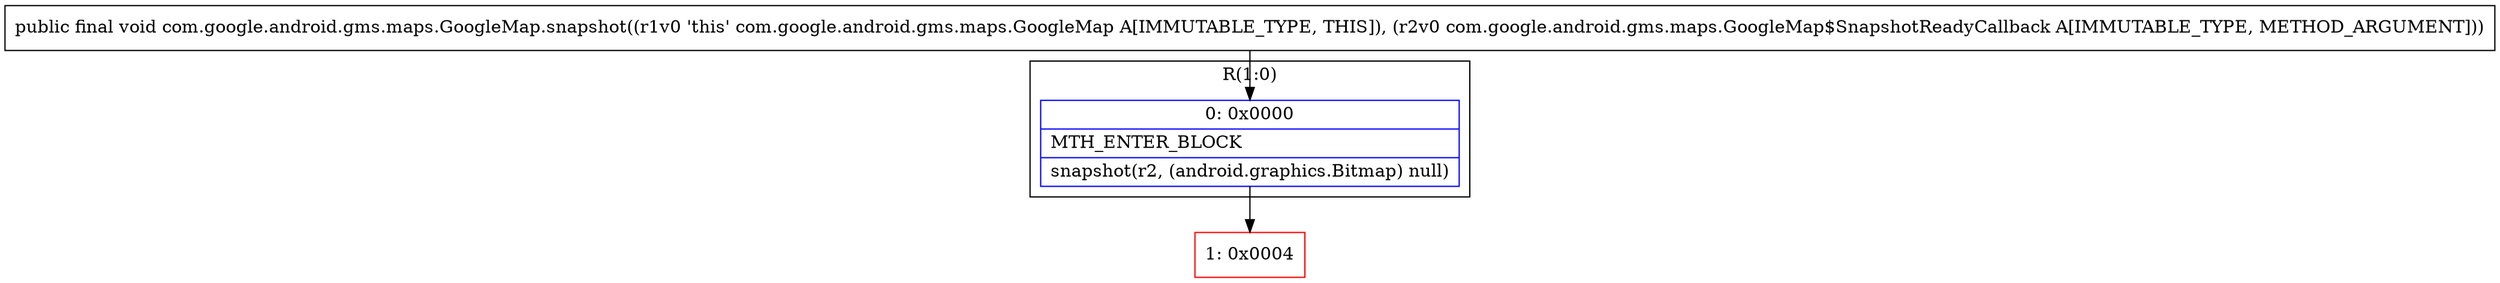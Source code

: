 digraph "CFG forcom.google.android.gms.maps.GoogleMap.snapshot(Lcom\/google\/android\/gms\/maps\/GoogleMap$SnapshotReadyCallback;)V" {
subgraph cluster_Region_58018806 {
label = "R(1:0)";
node [shape=record,color=blue];
Node_0 [shape=record,label="{0\:\ 0x0000|MTH_ENTER_BLOCK\l|snapshot(r2, (android.graphics.Bitmap) null)\l}"];
}
Node_1 [shape=record,color=red,label="{1\:\ 0x0004}"];
MethodNode[shape=record,label="{public final void com.google.android.gms.maps.GoogleMap.snapshot((r1v0 'this' com.google.android.gms.maps.GoogleMap A[IMMUTABLE_TYPE, THIS]), (r2v0 com.google.android.gms.maps.GoogleMap$SnapshotReadyCallback A[IMMUTABLE_TYPE, METHOD_ARGUMENT])) }"];
MethodNode -> Node_0;
Node_0 -> Node_1;
}

